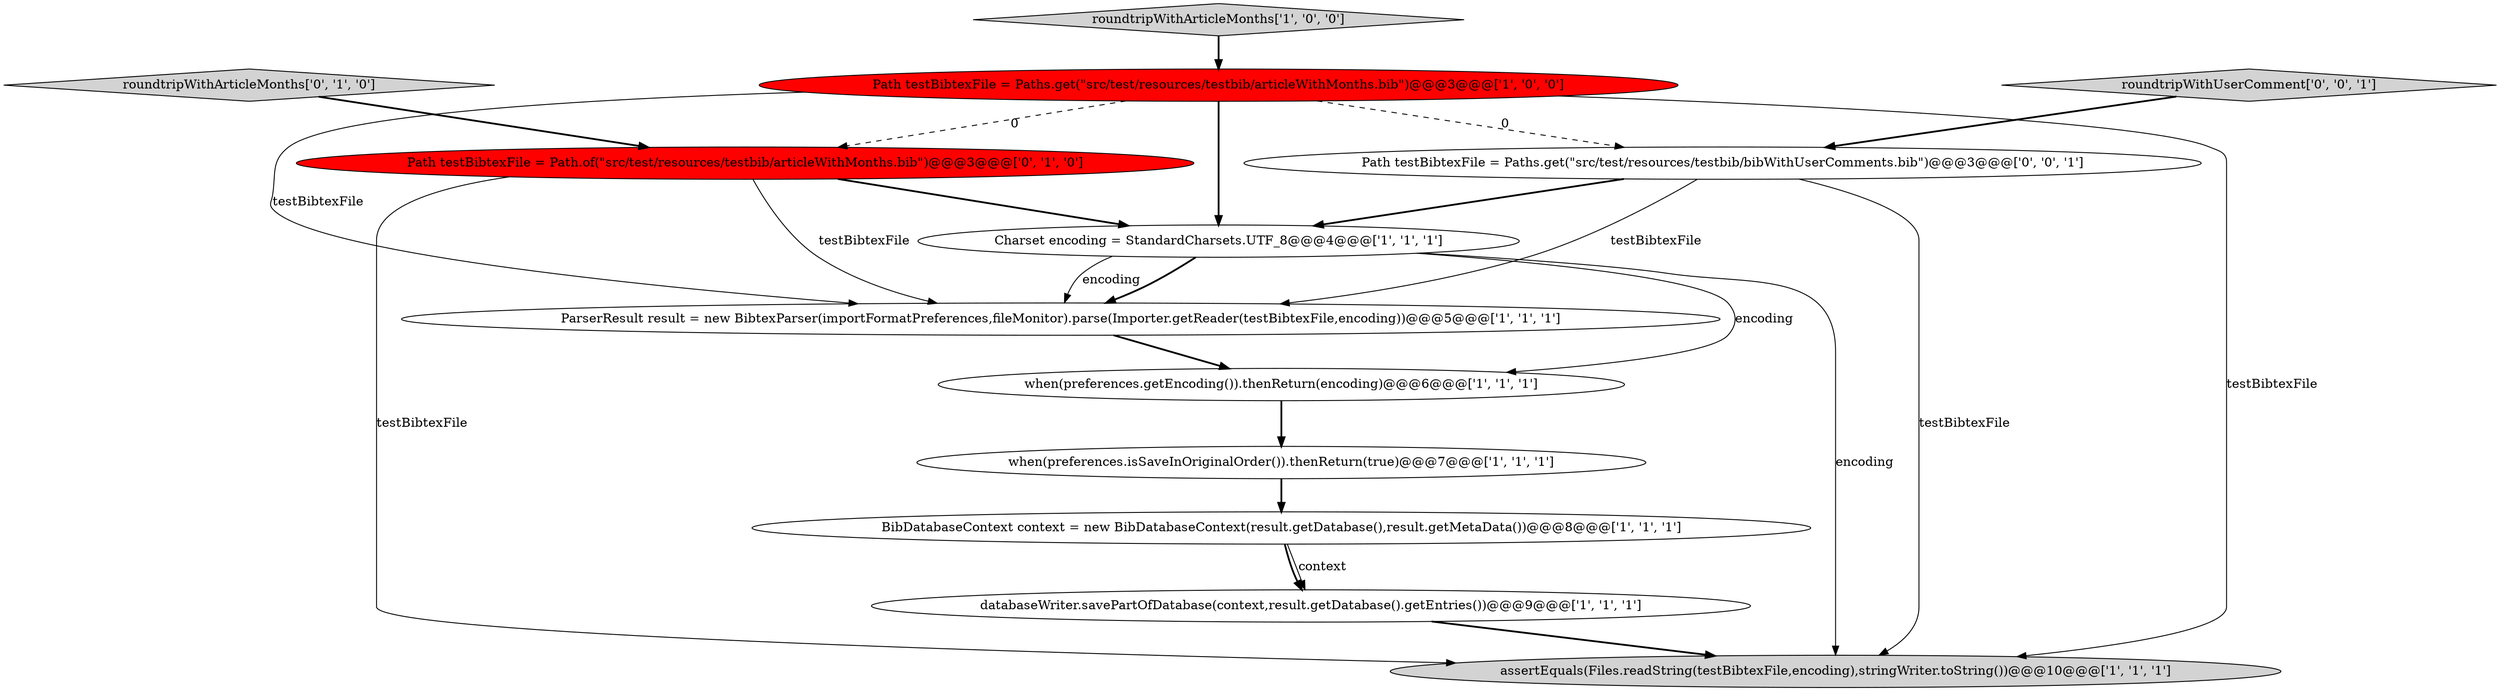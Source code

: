 digraph {
7 [style = filled, label = "assertEquals(Files.readString(testBibtexFile,encoding),stringWriter.toString())@@@10@@@['1', '1', '1']", fillcolor = lightgray, shape = ellipse image = "AAA0AAABBB1BBB"];
12 [style = filled, label = "roundtripWithUserComment['0', '0', '1']", fillcolor = lightgray, shape = diamond image = "AAA0AAABBB3BBB"];
5 [style = filled, label = "BibDatabaseContext context = new BibDatabaseContext(result.getDatabase(),result.getMetaData())@@@8@@@['1', '1', '1']", fillcolor = white, shape = ellipse image = "AAA0AAABBB1BBB"];
10 [style = filled, label = "roundtripWithArticleMonths['0', '1', '0']", fillcolor = lightgray, shape = diamond image = "AAA0AAABBB2BBB"];
11 [style = filled, label = "Path testBibtexFile = Paths.get(\"src/test/resources/testbib/bibWithUserComments.bib\")@@@3@@@['0', '0', '1']", fillcolor = white, shape = ellipse image = "AAA0AAABBB3BBB"];
9 [style = filled, label = "Path testBibtexFile = Path.of(\"src/test/resources/testbib/articleWithMonths.bib\")@@@3@@@['0', '1', '0']", fillcolor = red, shape = ellipse image = "AAA1AAABBB2BBB"];
0 [style = filled, label = "roundtripWithArticleMonths['1', '0', '0']", fillcolor = lightgray, shape = diamond image = "AAA0AAABBB1BBB"];
4 [style = filled, label = "when(preferences.getEncoding()).thenReturn(encoding)@@@6@@@['1', '1', '1']", fillcolor = white, shape = ellipse image = "AAA0AAABBB1BBB"];
2 [style = filled, label = "ParserResult result = new BibtexParser(importFormatPreferences,fileMonitor).parse(Importer.getReader(testBibtexFile,encoding))@@@5@@@['1', '1', '1']", fillcolor = white, shape = ellipse image = "AAA0AAABBB1BBB"];
6 [style = filled, label = "when(preferences.isSaveInOriginalOrder()).thenReturn(true)@@@7@@@['1', '1', '1']", fillcolor = white, shape = ellipse image = "AAA0AAABBB1BBB"];
3 [style = filled, label = "Charset encoding = StandardCharsets.UTF_8@@@4@@@['1', '1', '1']", fillcolor = white, shape = ellipse image = "AAA0AAABBB1BBB"];
1 [style = filled, label = "Path testBibtexFile = Paths.get(\"src/test/resources/testbib/articleWithMonths.bib\")@@@3@@@['1', '0', '0']", fillcolor = red, shape = ellipse image = "AAA1AAABBB1BBB"];
8 [style = filled, label = "databaseWriter.savePartOfDatabase(context,result.getDatabase().getEntries())@@@9@@@['1', '1', '1']", fillcolor = white, shape = ellipse image = "AAA0AAABBB1BBB"];
5->8 [style = bold, label=""];
4->6 [style = bold, label=""];
3->7 [style = solid, label="encoding"];
9->7 [style = solid, label="testBibtexFile"];
12->11 [style = bold, label=""];
1->3 [style = bold, label=""];
1->2 [style = solid, label="testBibtexFile"];
1->9 [style = dashed, label="0"];
3->4 [style = solid, label="encoding"];
2->4 [style = bold, label=""];
8->7 [style = bold, label=""];
6->5 [style = bold, label=""];
1->7 [style = solid, label="testBibtexFile"];
9->2 [style = solid, label="testBibtexFile"];
3->2 [style = bold, label=""];
11->3 [style = bold, label=""];
1->11 [style = dashed, label="0"];
0->1 [style = bold, label=""];
3->2 [style = solid, label="encoding"];
9->3 [style = bold, label=""];
11->7 [style = solid, label="testBibtexFile"];
10->9 [style = bold, label=""];
5->8 [style = solid, label="context"];
11->2 [style = solid, label="testBibtexFile"];
}
